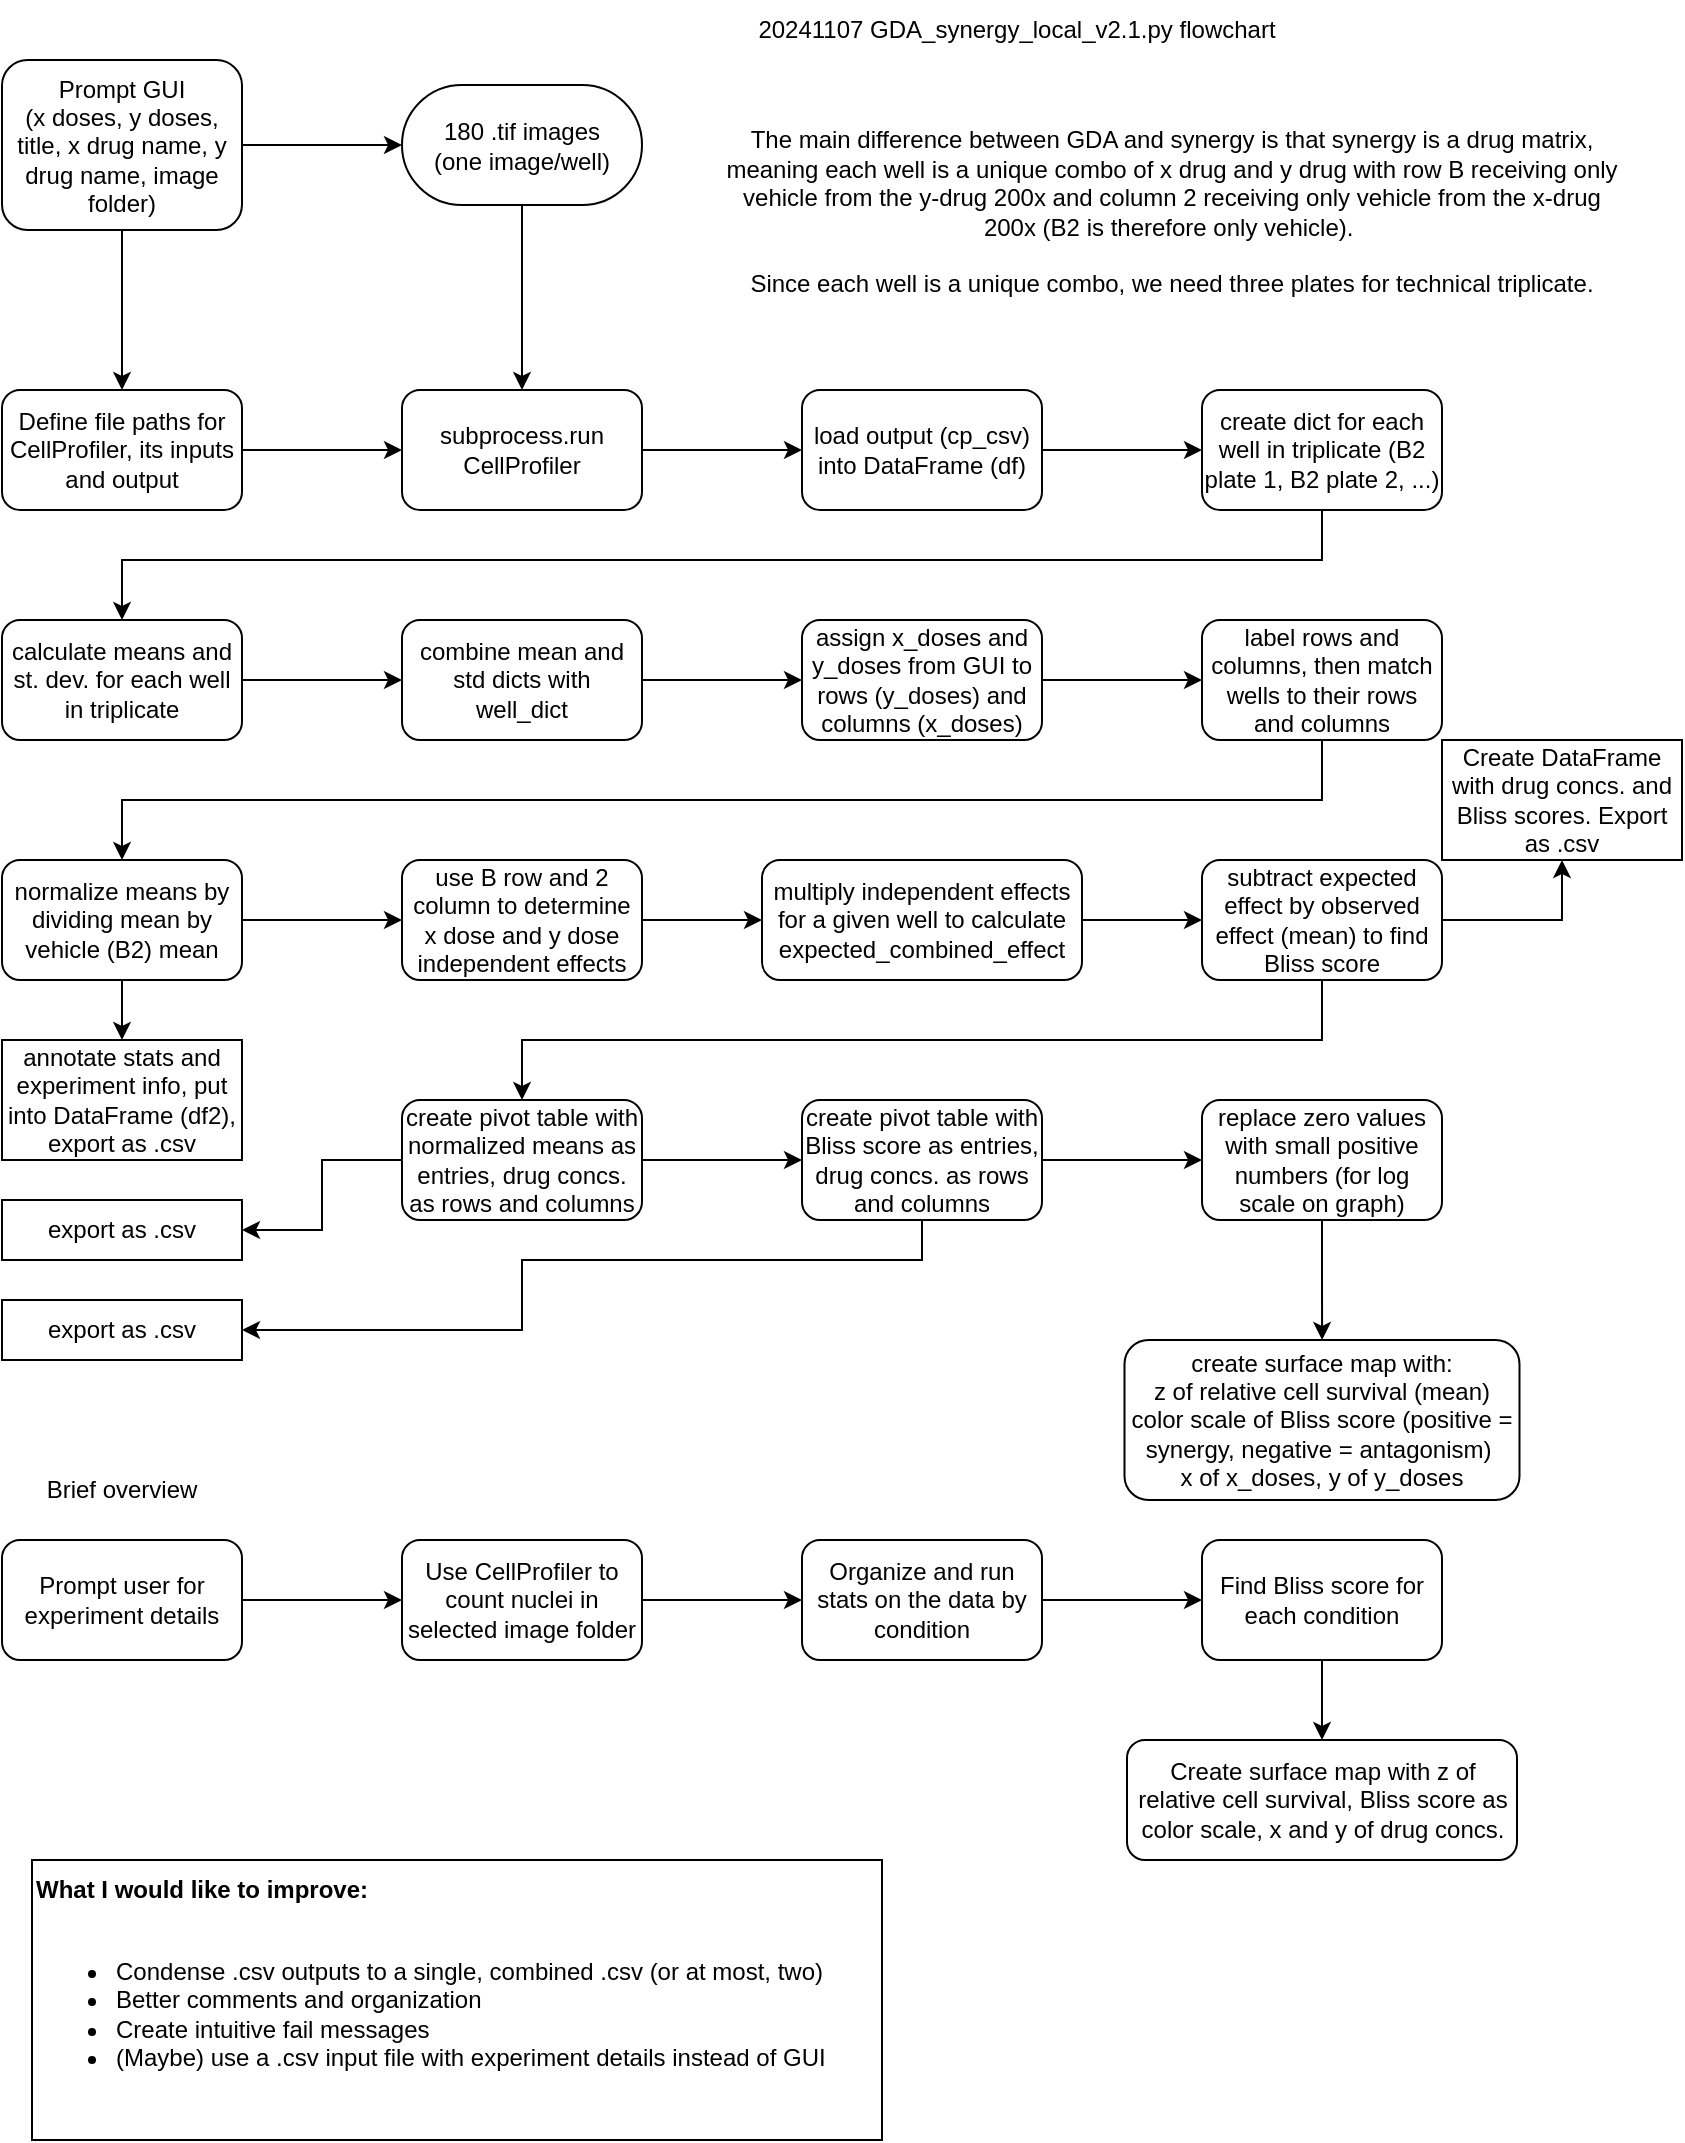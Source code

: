 <mxfile version="24.8.3">
  <diagram name="Page-1" id="obfhWbmc_de-BVY4OpGq">
    <mxGraphModel dx="711" dy="749" grid="1" gridSize="10" guides="1" tooltips="1" connect="1" arrows="1" fold="1" page="1" pageScale="1" pageWidth="850" pageHeight="1100" math="0" shadow="0">
      <root>
        <mxCell id="0" />
        <mxCell id="1" parent="0" />
        <mxCell id="ZHJOYRK6RQ8VZVZ_NJx_-2" value="20241107 GDA_synergy_local_v2.1.py flowchart" style="text;html=1;align=center;verticalAlign=middle;whiteSpace=wrap;rounded=0;" vertex="1" parent="1">
          <mxGeometry x="365" width="305" height="30" as="geometry" />
        </mxCell>
        <mxCell id="ZHJOYRK6RQ8VZVZ_NJx_-3" value="" style="edgeStyle=orthogonalEdgeStyle;rounded=0;orthogonalLoop=1;jettySize=auto;html=1;" edge="1" parent="1" source="ZHJOYRK6RQ8VZVZ_NJx_-4" target="ZHJOYRK6RQ8VZVZ_NJx_-11">
          <mxGeometry relative="1" as="geometry" />
        </mxCell>
        <mxCell id="ZHJOYRK6RQ8VZVZ_NJx_-4" value="&lt;div&gt;180 .tif images&lt;/div&gt;(one image/well)" style="rounded=1;whiteSpace=wrap;html=1;arcSize=50;" vertex="1" parent="1">
          <mxGeometry x="210" y="42.5" width="120" height="60" as="geometry" />
        </mxCell>
        <mxCell id="ZHJOYRK6RQ8VZVZ_NJx_-5" value="" style="edgeStyle=orthogonalEdgeStyle;rounded=0;orthogonalLoop=1;jettySize=auto;html=1;" edge="1" parent="1" source="ZHJOYRK6RQ8VZVZ_NJx_-7" target="ZHJOYRK6RQ8VZVZ_NJx_-9">
          <mxGeometry relative="1" as="geometry" />
        </mxCell>
        <mxCell id="ZHJOYRK6RQ8VZVZ_NJx_-6" value="" style="edgeStyle=orthogonalEdgeStyle;rounded=0;orthogonalLoop=1;jettySize=auto;html=1;" edge="1" parent="1" source="ZHJOYRK6RQ8VZVZ_NJx_-7" target="ZHJOYRK6RQ8VZVZ_NJx_-4">
          <mxGeometry relative="1" as="geometry" />
        </mxCell>
        <mxCell id="ZHJOYRK6RQ8VZVZ_NJx_-7" value="&lt;div&gt;Prompt GUI&lt;/div&gt;&lt;div&gt;(x doses, y doses, title, x drug name, y drug name, image folder)&lt;br&gt;&lt;/div&gt;" style="rounded=1;whiteSpace=wrap;html=1;" vertex="1" parent="1">
          <mxGeometry x="10" y="30" width="120" height="85" as="geometry" />
        </mxCell>
        <mxCell id="ZHJOYRK6RQ8VZVZ_NJx_-8" value="" style="edgeStyle=orthogonalEdgeStyle;rounded=0;orthogonalLoop=1;jettySize=auto;html=1;" edge="1" parent="1" source="ZHJOYRK6RQ8VZVZ_NJx_-9" target="ZHJOYRK6RQ8VZVZ_NJx_-11">
          <mxGeometry relative="1" as="geometry" />
        </mxCell>
        <mxCell id="ZHJOYRK6RQ8VZVZ_NJx_-9" value="Define file paths for CellProfiler, its inputs and output" style="whiteSpace=wrap;html=1;rounded=1;" vertex="1" parent="1">
          <mxGeometry x="10" y="195" width="120" height="60" as="geometry" />
        </mxCell>
        <mxCell id="ZHJOYRK6RQ8VZVZ_NJx_-10" value="" style="edgeStyle=orthogonalEdgeStyle;rounded=0;orthogonalLoop=1;jettySize=auto;html=1;" edge="1" parent="1" source="ZHJOYRK6RQ8VZVZ_NJx_-11" target="ZHJOYRK6RQ8VZVZ_NJx_-13">
          <mxGeometry relative="1" as="geometry" />
        </mxCell>
        <mxCell id="ZHJOYRK6RQ8VZVZ_NJx_-11" value="subprocess.run CellProfiler" style="whiteSpace=wrap;html=1;rounded=1;" vertex="1" parent="1">
          <mxGeometry x="210" y="195" width="120" height="60" as="geometry" />
        </mxCell>
        <mxCell id="ZHJOYRK6RQ8VZVZ_NJx_-12" value="" style="edgeStyle=orthogonalEdgeStyle;rounded=0;orthogonalLoop=1;jettySize=auto;html=1;" edge="1" parent="1" source="ZHJOYRK6RQ8VZVZ_NJx_-13" target="ZHJOYRK6RQ8VZVZ_NJx_-15">
          <mxGeometry relative="1" as="geometry" />
        </mxCell>
        <mxCell id="ZHJOYRK6RQ8VZVZ_NJx_-13" value="load output (cp_csv) into DataFrame (df)" style="rounded=1;whiteSpace=wrap;html=1;" vertex="1" parent="1">
          <mxGeometry x="410" y="195" width="120" height="60" as="geometry" />
        </mxCell>
        <mxCell id="ZHJOYRK6RQ8VZVZ_NJx_-14" value="" style="edgeStyle=orthogonalEdgeStyle;rounded=0;orthogonalLoop=1;jettySize=auto;html=1;" edge="1" parent="1" source="ZHJOYRK6RQ8VZVZ_NJx_-15" target="ZHJOYRK6RQ8VZVZ_NJx_-17">
          <mxGeometry relative="1" as="geometry">
            <Array as="points">
              <mxPoint x="670" y="280" />
              <mxPoint x="70" y="280" />
            </Array>
          </mxGeometry>
        </mxCell>
        <mxCell id="ZHJOYRK6RQ8VZVZ_NJx_-15" value="&lt;div&gt;create dict for each well in triplicate (B2 plate 1, B2 plate 2, ...)&lt;br&gt;&lt;/div&gt;" style="whiteSpace=wrap;html=1;rounded=1;" vertex="1" parent="1">
          <mxGeometry x="610" y="195" width="120" height="60" as="geometry" />
        </mxCell>
        <mxCell id="ZHJOYRK6RQ8VZVZ_NJx_-16" value="" style="edgeStyle=orthogonalEdgeStyle;rounded=0;orthogonalLoop=1;jettySize=auto;html=1;" edge="1" parent="1" source="ZHJOYRK6RQ8VZVZ_NJx_-17" target="ZHJOYRK6RQ8VZVZ_NJx_-19">
          <mxGeometry relative="1" as="geometry" />
        </mxCell>
        <mxCell id="ZHJOYRK6RQ8VZVZ_NJx_-17" value="calculate means and st. dev. for each well in triplicate" style="whiteSpace=wrap;html=1;rounded=1;" vertex="1" parent="1">
          <mxGeometry x="10" y="310" width="120" height="60" as="geometry" />
        </mxCell>
        <mxCell id="ZHJOYRK6RQ8VZVZ_NJx_-18" value="" style="edgeStyle=orthogonalEdgeStyle;rounded=0;orthogonalLoop=1;jettySize=auto;html=1;" edge="1" parent="1" source="ZHJOYRK6RQ8VZVZ_NJx_-19" target="ZHJOYRK6RQ8VZVZ_NJx_-21">
          <mxGeometry relative="1" as="geometry" />
        </mxCell>
        <mxCell id="ZHJOYRK6RQ8VZVZ_NJx_-19" value="combine mean and std dicts with well_dict" style="whiteSpace=wrap;html=1;rounded=1;" vertex="1" parent="1">
          <mxGeometry x="210" y="310" width="120" height="60" as="geometry" />
        </mxCell>
        <mxCell id="ZHJOYRK6RQ8VZVZ_NJx_-20" value="" style="edgeStyle=orthogonalEdgeStyle;rounded=0;orthogonalLoop=1;jettySize=auto;html=1;" edge="1" parent="1" source="ZHJOYRK6RQ8VZVZ_NJx_-21" target="ZHJOYRK6RQ8VZVZ_NJx_-22">
          <mxGeometry relative="1" as="geometry" />
        </mxCell>
        <mxCell id="ZHJOYRK6RQ8VZVZ_NJx_-21" value="assign x_doses and y_doses from GUI to rows (y_doses) and columns (x_doses)" style="whiteSpace=wrap;html=1;rounded=1;" vertex="1" parent="1">
          <mxGeometry x="410" y="310" width="120" height="60" as="geometry" />
        </mxCell>
        <mxCell id="ZHJOYRK6RQ8VZVZ_NJx_-25" value="" style="edgeStyle=orthogonalEdgeStyle;rounded=0;orthogonalLoop=1;jettySize=auto;html=1;" edge="1" parent="1" source="ZHJOYRK6RQ8VZVZ_NJx_-22" target="ZHJOYRK6RQ8VZVZ_NJx_-24">
          <mxGeometry relative="1" as="geometry">
            <Array as="points">
              <mxPoint x="670" y="400" />
              <mxPoint x="70" y="400" />
            </Array>
          </mxGeometry>
        </mxCell>
        <mxCell id="ZHJOYRK6RQ8VZVZ_NJx_-22" value="label rows and columns, then match wells to their rows and columns" style="whiteSpace=wrap;html=1;rounded=1;" vertex="1" parent="1">
          <mxGeometry x="610" y="310" width="120" height="60" as="geometry" />
        </mxCell>
        <mxCell id="ZHJOYRK6RQ8VZVZ_NJx_-23" value="&lt;div&gt;The main difference between GDA and synergy is that synergy is a drug matrix, meaning each well is a unique combo of x drug and y drug with row B receiving only vehicle from the y-drug 200x and column 2 receiving only vehicle from the x-drug 200x (B2 is therefore only vehicle).&amp;nbsp;&lt;/div&gt;&lt;div&gt;&lt;br&gt;&lt;/div&gt;&lt;div&gt;Since each well is a unique combo, we need three plates for technical triplicate.&lt;/div&gt;" style="text;html=1;align=center;verticalAlign=middle;whiteSpace=wrap;rounded=0;" vertex="1" parent="1">
          <mxGeometry x="365" y="42.5" width="460" height="127.5" as="geometry" />
        </mxCell>
        <mxCell id="ZHJOYRK6RQ8VZVZ_NJx_-29" value="" style="edgeStyle=orthogonalEdgeStyle;rounded=0;orthogonalLoop=1;jettySize=auto;html=1;" edge="1" parent="1" source="ZHJOYRK6RQ8VZVZ_NJx_-24" target="ZHJOYRK6RQ8VZVZ_NJx_-28">
          <mxGeometry relative="1" as="geometry" />
        </mxCell>
        <mxCell id="ZHJOYRK6RQ8VZVZ_NJx_-24" value="normalize means by dividing mean by vehicle (B2) mean" style="whiteSpace=wrap;html=1;rounded=1;" vertex="1" parent="1">
          <mxGeometry x="10" y="430" width="120" height="60" as="geometry" />
        </mxCell>
        <mxCell id="ZHJOYRK6RQ8VZVZ_NJx_-31" value="" style="edgeStyle=orthogonalEdgeStyle;rounded=0;orthogonalLoop=1;jettySize=auto;html=1;exitX=1;exitY=0.5;exitDx=0;exitDy=0;" edge="1" parent="1" source="ZHJOYRK6RQ8VZVZ_NJx_-24" target="ZHJOYRK6RQ8VZVZ_NJx_-30">
          <mxGeometry relative="1" as="geometry" />
        </mxCell>
        <mxCell id="ZHJOYRK6RQ8VZVZ_NJx_-28" value="annotate stats and experiment info, put into DataFrame (df2), export as .csv" style="whiteSpace=wrap;html=1;rounded=1;arcSize=0;" vertex="1" parent="1">
          <mxGeometry x="10" y="520" width="120" height="60" as="geometry" />
        </mxCell>
        <mxCell id="ZHJOYRK6RQ8VZVZ_NJx_-33" value="" style="edgeStyle=orthogonalEdgeStyle;rounded=0;orthogonalLoop=1;jettySize=auto;html=1;" edge="1" parent="1" source="ZHJOYRK6RQ8VZVZ_NJx_-30" target="ZHJOYRK6RQ8VZVZ_NJx_-32">
          <mxGeometry relative="1" as="geometry" />
        </mxCell>
        <mxCell id="ZHJOYRK6RQ8VZVZ_NJx_-30" value="use B row and 2 column to determine x dose and y dose independent effects" style="whiteSpace=wrap;html=1;rounded=1;" vertex="1" parent="1">
          <mxGeometry x="210" y="430" width="120" height="60" as="geometry" />
        </mxCell>
        <mxCell id="ZHJOYRK6RQ8VZVZ_NJx_-35" value="" style="edgeStyle=orthogonalEdgeStyle;rounded=0;orthogonalLoop=1;jettySize=auto;html=1;" edge="1" parent="1" source="ZHJOYRK6RQ8VZVZ_NJx_-32" target="ZHJOYRK6RQ8VZVZ_NJx_-34">
          <mxGeometry relative="1" as="geometry" />
        </mxCell>
        <mxCell id="ZHJOYRK6RQ8VZVZ_NJx_-32" value="multiply independent effects for a given well to calculate expected_combined_effect" style="whiteSpace=wrap;html=1;rounded=1;" vertex="1" parent="1">
          <mxGeometry x="390" y="430" width="160" height="60" as="geometry" />
        </mxCell>
        <mxCell id="ZHJOYRK6RQ8VZVZ_NJx_-37" value="" style="edgeStyle=orthogonalEdgeStyle;rounded=0;orthogonalLoop=1;jettySize=auto;html=1;exitX=1;exitY=0.5;exitDx=0;exitDy=0;" edge="1" parent="1" source="ZHJOYRK6RQ8VZVZ_NJx_-34" target="ZHJOYRK6RQ8VZVZ_NJx_-36">
          <mxGeometry relative="1" as="geometry">
            <Array as="points">
              <mxPoint x="790" y="460" />
            </Array>
          </mxGeometry>
        </mxCell>
        <mxCell id="ZHJOYRK6RQ8VZVZ_NJx_-43" value="" style="edgeStyle=orthogonalEdgeStyle;rounded=0;orthogonalLoop=1;jettySize=auto;html=1;entryX=0.5;entryY=0;entryDx=0;entryDy=0;" edge="1" parent="1" source="ZHJOYRK6RQ8VZVZ_NJx_-34" target="ZHJOYRK6RQ8VZVZ_NJx_-42">
          <mxGeometry relative="1" as="geometry">
            <Array as="points">
              <mxPoint x="670" y="520" />
              <mxPoint x="270" y="520" />
            </Array>
          </mxGeometry>
        </mxCell>
        <mxCell id="ZHJOYRK6RQ8VZVZ_NJx_-34" value="subtract expected effect by observed effect (mean) to find Bliss score" style="whiteSpace=wrap;html=1;rounded=1;" vertex="1" parent="1">
          <mxGeometry x="610" y="430" width="120" height="60" as="geometry" />
        </mxCell>
        <mxCell id="ZHJOYRK6RQ8VZVZ_NJx_-36" value="Create DataFrame with drug concs. and Bliss scores. Export as .csv" style="whiteSpace=wrap;html=1;rounded=1;arcSize=0;" vertex="1" parent="1">
          <mxGeometry x="730" y="370" width="120" height="60" as="geometry" />
        </mxCell>
        <mxCell id="ZHJOYRK6RQ8VZVZ_NJx_-45" value="" style="edgeStyle=orthogonalEdgeStyle;rounded=0;orthogonalLoop=1;jettySize=auto;html=1;" edge="1" parent="1" source="ZHJOYRK6RQ8VZVZ_NJx_-42" target="ZHJOYRK6RQ8VZVZ_NJx_-44">
          <mxGeometry relative="1" as="geometry" />
        </mxCell>
        <mxCell id="ZHJOYRK6RQ8VZVZ_NJx_-51" value="" style="edgeStyle=orthogonalEdgeStyle;rounded=0;orthogonalLoop=1;jettySize=auto;html=1;" edge="1" parent="1" source="ZHJOYRK6RQ8VZVZ_NJx_-42" target="ZHJOYRK6RQ8VZVZ_NJx_-49">
          <mxGeometry relative="1" as="geometry" />
        </mxCell>
        <mxCell id="ZHJOYRK6RQ8VZVZ_NJx_-42" value="&lt;div&gt;create pivot table with normalized means as entries, drug concs. as rows and columns&lt;/div&gt;" style="whiteSpace=wrap;html=1;rounded=1;" vertex="1" parent="1">
          <mxGeometry x="210" y="550" width="120" height="60" as="geometry" />
        </mxCell>
        <mxCell id="ZHJOYRK6RQ8VZVZ_NJx_-47" value="" style="edgeStyle=orthogonalEdgeStyle;rounded=0;orthogonalLoop=1;jettySize=auto;html=1;" edge="1" parent="1" source="ZHJOYRK6RQ8VZVZ_NJx_-44" target="ZHJOYRK6RQ8VZVZ_NJx_-46">
          <mxGeometry relative="1" as="geometry" />
        </mxCell>
        <mxCell id="ZHJOYRK6RQ8VZVZ_NJx_-52" style="edgeStyle=orthogonalEdgeStyle;rounded=0;orthogonalLoop=1;jettySize=auto;html=1;entryX=1;entryY=0.5;entryDx=0;entryDy=0;" edge="1" parent="1" source="ZHJOYRK6RQ8VZVZ_NJx_-44" target="ZHJOYRK6RQ8VZVZ_NJx_-50">
          <mxGeometry relative="1" as="geometry">
            <Array as="points">
              <mxPoint x="470" y="630" />
              <mxPoint x="270" y="630" />
              <mxPoint x="270" y="665" />
            </Array>
          </mxGeometry>
        </mxCell>
        <mxCell id="ZHJOYRK6RQ8VZVZ_NJx_-44" value="&lt;div&gt;create pivot table with Bliss score as entries, drug concs. as rows and columns&lt;/div&gt;" style="whiteSpace=wrap;html=1;rounded=1;" vertex="1" parent="1">
          <mxGeometry x="410" y="550" width="120" height="60" as="geometry" />
        </mxCell>
        <mxCell id="ZHJOYRK6RQ8VZVZ_NJx_-54" value="" style="edgeStyle=orthogonalEdgeStyle;rounded=0;orthogonalLoop=1;jettySize=auto;html=1;" edge="1" parent="1" source="ZHJOYRK6RQ8VZVZ_NJx_-46" target="ZHJOYRK6RQ8VZVZ_NJx_-53">
          <mxGeometry relative="1" as="geometry" />
        </mxCell>
        <mxCell id="ZHJOYRK6RQ8VZVZ_NJx_-46" value="replace zero values with small positive numbers (for log scale on graph)" style="whiteSpace=wrap;html=1;rounded=1;" vertex="1" parent="1">
          <mxGeometry x="610" y="550" width="120" height="60" as="geometry" />
        </mxCell>
        <mxCell id="ZHJOYRK6RQ8VZVZ_NJx_-49" value="export as .csv" style="rounded=0;whiteSpace=wrap;html=1;" vertex="1" parent="1">
          <mxGeometry x="10" y="600" width="120" height="30" as="geometry" />
        </mxCell>
        <mxCell id="ZHJOYRK6RQ8VZVZ_NJx_-50" value="export as .csv" style="rounded=0;whiteSpace=wrap;html=1;" vertex="1" parent="1">
          <mxGeometry x="10" y="650" width="120" height="30" as="geometry" />
        </mxCell>
        <mxCell id="ZHJOYRK6RQ8VZVZ_NJx_-53" value="&lt;div&gt;create surface map with:&lt;/div&gt;&lt;div&gt;&amp;nbsp;z of relative cell survival (mean)&amp;nbsp;&lt;/div&gt;&lt;div&gt;color scale of Bliss score (positive = synergy, negative = antagonism)&amp;nbsp;&lt;/div&gt;&lt;div&gt;x of x_doses, y of y_doses&lt;/div&gt;" style="whiteSpace=wrap;html=1;rounded=1;" vertex="1" parent="1">
          <mxGeometry x="571.25" y="670" width="197.5" height="80" as="geometry" />
        </mxCell>
        <mxCell id="ZHJOYRK6RQ8VZVZ_NJx_-55" value="" style="edgeStyle=orthogonalEdgeStyle;rounded=0;orthogonalLoop=1;jettySize=auto;html=1;" edge="1" parent="1" source="ZHJOYRK6RQ8VZVZ_NJx_-56" target="ZHJOYRK6RQ8VZVZ_NJx_-59">
          <mxGeometry relative="1" as="geometry" />
        </mxCell>
        <mxCell id="ZHJOYRK6RQ8VZVZ_NJx_-56" value="Prompt user for experiment details" style="rounded=1;whiteSpace=wrap;html=1;" vertex="1" parent="1">
          <mxGeometry x="10" y="770" width="120" height="60" as="geometry" />
        </mxCell>
        <mxCell id="ZHJOYRK6RQ8VZVZ_NJx_-57" value="Brief overview" style="text;html=1;align=center;verticalAlign=middle;whiteSpace=wrap;rounded=0;" vertex="1" parent="1">
          <mxGeometry x="25" y="730" width="90" height="30" as="geometry" />
        </mxCell>
        <mxCell id="ZHJOYRK6RQ8VZVZ_NJx_-58" value="" style="edgeStyle=orthogonalEdgeStyle;rounded=0;orthogonalLoop=1;jettySize=auto;html=1;" edge="1" parent="1" source="ZHJOYRK6RQ8VZVZ_NJx_-59" target="ZHJOYRK6RQ8VZVZ_NJx_-61">
          <mxGeometry relative="1" as="geometry" />
        </mxCell>
        <mxCell id="ZHJOYRK6RQ8VZVZ_NJx_-59" value="Use CellProfiler to count nuclei in selected image folder" style="whiteSpace=wrap;html=1;rounded=1;" vertex="1" parent="1">
          <mxGeometry x="210" y="770" width="120" height="60" as="geometry" />
        </mxCell>
        <mxCell id="ZHJOYRK6RQ8VZVZ_NJx_-60" value="" style="edgeStyle=orthogonalEdgeStyle;rounded=0;orthogonalLoop=1;jettySize=auto;html=1;" edge="1" parent="1" source="ZHJOYRK6RQ8VZVZ_NJx_-61" target="ZHJOYRK6RQ8VZVZ_NJx_-63">
          <mxGeometry relative="1" as="geometry" />
        </mxCell>
        <mxCell id="ZHJOYRK6RQ8VZVZ_NJx_-61" value="Organize and run stats on the data by condition" style="whiteSpace=wrap;html=1;rounded=1;" vertex="1" parent="1">
          <mxGeometry x="410" y="770" width="120" height="60" as="geometry" />
        </mxCell>
        <mxCell id="ZHJOYRK6RQ8VZVZ_NJx_-62" value="" style="edgeStyle=orthogonalEdgeStyle;rounded=0;orthogonalLoop=1;jettySize=auto;html=1;" edge="1" parent="1" source="ZHJOYRK6RQ8VZVZ_NJx_-63" target="ZHJOYRK6RQ8VZVZ_NJx_-64">
          <mxGeometry relative="1" as="geometry">
            <Array as="points">
              <mxPoint x="670" y="850" />
              <mxPoint x="670" y="850" />
            </Array>
          </mxGeometry>
        </mxCell>
        <mxCell id="ZHJOYRK6RQ8VZVZ_NJx_-63" value="Find Bliss score for each condition" style="whiteSpace=wrap;html=1;rounded=1;" vertex="1" parent="1">
          <mxGeometry x="610" y="770" width="120" height="60" as="geometry" />
        </mxCell>
        <mxCell id="ZHJOYRK6RQ8VZVZ_NJx_-64" value="Create surface map with z of relative cell survival, Bliss score as color scale, x and y of drug concs." style="whiteSpace=wrap;html=1;rounded=1;" vertex="1" parent="1">
          <mxGeometry x="572.5" y="870" width="195" height="60" as="geometry" />
        </mxCell>
        <mxCell id="ZHJOYRK6RQ8VZVZ_NJx_-65" value="&lt;div align=&quot;left&quot;&gt;&lt;b&gt;What I would like to improve:&lt;/b&gt;&lt;/div&gt;&lt;div align=&quot;left&quot;&gt;&lt;b&gt;&lt;br&gt;&lt;/b&gt;&lt;/div&gt;&lt;div align=&quot;left&quot;&gt;&lt;ul&gt;&lt;li&gt;Condense .csv outputs to a single, combined .csv (or at most, two)&lt;br&gt;&lt;/li&gt;&lt;li&gt;Better comments and organization&lt;br&gt;&lt;/li&gt;&lt;li&gt;Create intuitive fail messages&lt;/li&gt;&lt;li&gt;(Maybe) use a .csv input file with experiment details instead of GUI&lt;/li&gt;&lt;/ul&gt;&lt;/div&gt;&lt;div&gt;&lt;br&gt;&lt;/div&gt;" style="rounded=0;whiteSpace=wrap;html=1;align=left;" vertex="1" parent="1">
          <mxGeometry x="25" y="930" width="425" height="140" as="geometry" />
        </mxCell>
      </root>
    </mxGraphModel>
  </diagram>
</mxfile>
